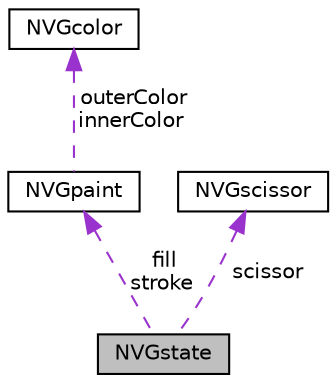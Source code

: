 digraph "NVGstate"
{
  edge [fontname="Helvetica",fontsize="10",labelfontname="Helvetica",labelfontsize="10"];
  node [fontname="Helvetica",fontsize="10",shape=record];
  Node1 [label="NVGstate",height=0.2,width=0.4,color="black", fillcolor="grey75", style="filled", fontcolor="black"];
  Node2 -> Node1 [dir="back",color="darkorchid3",fontsize="10",style="dashed",label=" fill\nstroke" ,fontname="Helvetica"];
  Node2 [label="NVGpaint",height=0.2,width=0.4,color="black", fillcolor="white", style="filled",URL="$struct_n_v_gpaint.html"];
  Node3 -> Node2 [dir="back",color="darkorchid3",fontsize="10",style="dashed",label=" outerColor\ninnerColor" ,fontname="Helvetica"];
  Node3 [label="NVGcolor",height=0.2,width=0.4,color="black", fillcolor="white", style="filled",URL="$struct_n_v_gcolor.html"];
  Node4 -> Node1 [dir="back",color="darkorchid3",fontsize="10",style="dashed",label=" scissor" ,fontname="Helvetica"];
  Node4 [label="NVGscissor",height=0.2,width=0.4,color="black", fillcolor="white", style="filled",URL="$struct_n_v_gscissor.html"];
}
